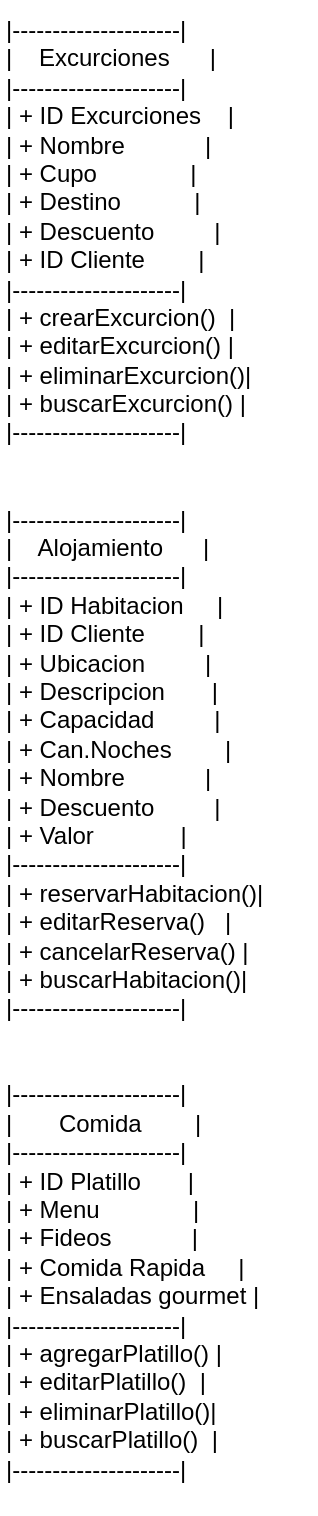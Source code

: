 <mxfile>
    <diagram id="y_KvGh7tp8ErIMY6lhzF" name="Página-1">
        <mxGraphModel dx="832" dy="563" grid="0" gridSize="10" guides="1" tooltips="1" connect="1" arrows="1" fold="1" page="0" pageScale="1" pageWidth="827" pageHeight="1169" math="0" shadow="0">
            <root>
                <mxCell id="0"/>
                <mxCell id="1" parent="0"/>
                <mxCell id="2" value="|---------------------|&#10;|    Excurciones      |&#10;|---------------------|&#10;| + ID Excurciones    |&#10;| + Nombre            |&#10;| + Cupo              |&#10;| + Destino           |&#10;| + Descuento         |&#10;| + ID Cliente        |&#10;|---------------------|&#10;| + crearExcurcion()  |&#10;| + editarExcurcion() |&#10;| + eliminarExcurcion()|&#10;| + buscarExcurcion() |&#10;|---------------------|&#10;&#10;&#10;|---------------------|&#10;|    Alojamiento      |&#10;|---------------------|&#10;| + ID Habitacion     |&#10;| + ID Cliente        |&#10;| + Ubicacion         |&#10;| + Descripcion       |&#10;| + Capacidad         |&#10;| + Can.Noches        |&#10;| + Nombre            |&#10;| + Descuento         |&#10;| + Valor             |&#10;|---------------------|&#10;| + reservarHabitacion()|&#10;| + editarReserva()   |&#10;| + cancelarReserva() |&#10;| + buscarHabitacion()|&#10;|---------------------|&#10;&#10;&#10;|---------------------|&#10;|       Comida        |&#10;|---------------------|&#10;| + ID Platillo       |&#10;| + Menu              |&#10;| + Fideos            |&#10;| + Comida Rapida     |&#10;| + Ensaladas gourmet |&#10;|---------------------|&#10;| + agregarPlatillo() |&#10;| + editarPlatillo()  |&#10;| + eliminarPlatillo()|&#10;| + buscarPlatillo()  |&#10;|---------------------|" style="text;whiteSpace=wrap;html=1;" vertex="1" parent="1">
                    <mxGeometry x="332.6" y="335.8" width="157" height="756" as="geometry"/>
                </mxCell>
            </root>
        </mxGraphModel>
    </diagram>
</mxfile>